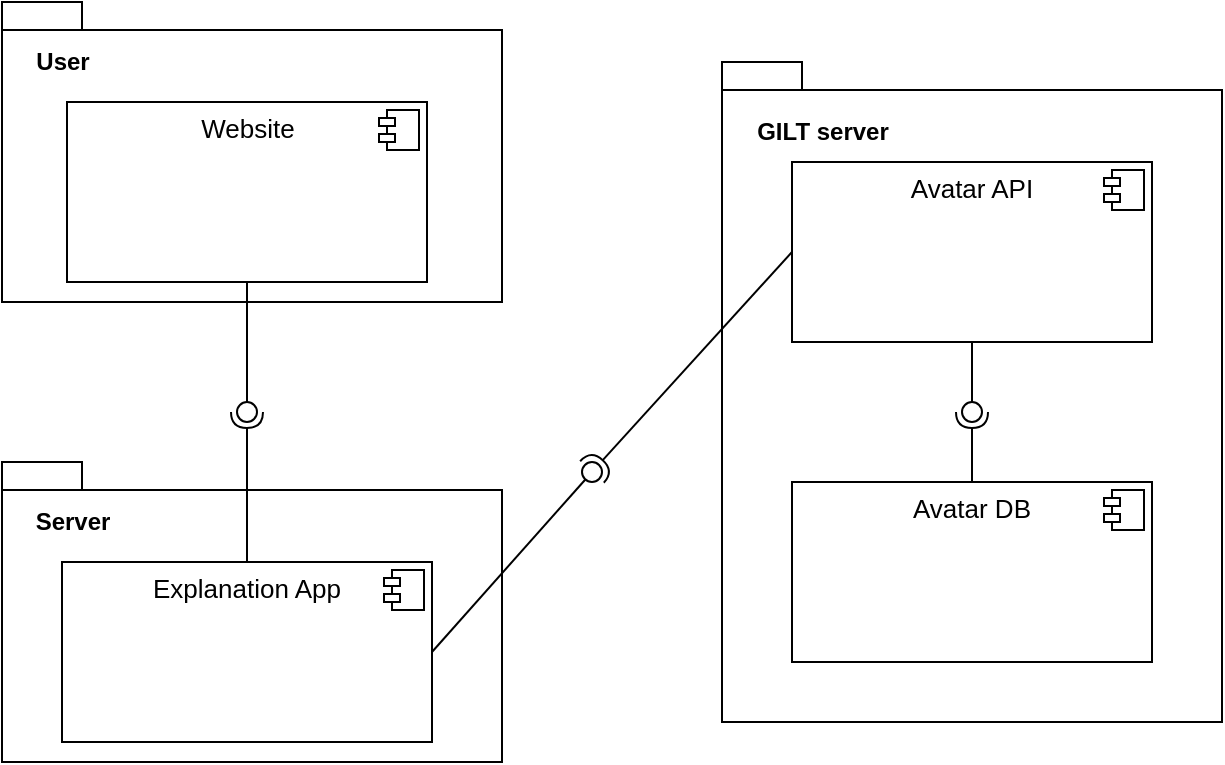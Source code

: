 <mxfile version="12.7.2" type="device"><diagram id="9UU4KCVUn6b3eLITSDzK" name="Page-1"><mxGraphModel dx="1422" dy="800" grid="1" gridSize="10" guides="1" tooltips="1" connect="1" arrows="1" fold="1" page="1" pageScale="1" pageWidth="827" pageHeight="1169" math="0" shadow="0"><root><mxCell id="0"/><mxCell id="1" parent="0"/><mxCell id="pBNKaGoS1km_KQyFbF-W-1" value="" style="shape=folder;fontStyle=1;spacingTop=10;tabWidth=40;tabHeight=14;tabPosition=left;html=1;" vertex="1" parent="1"><mxGeometry x="130" y="340" width="250" height="150" as="geometry"/></mxCell><mxCell id="pBNKaGoS1km_KQyFbF-W-5" value="" style="shape=folder;fontStyle=1;spacingTop=10;tabWidth=40;tabHeight=14;tabPosition=left;html=1;" vertex="1" parent="1"><mxGeometry x="130" y="570" width="250" height="150" as="geometry"/></mxCell><mxCell id="pBNKaGoS1km_KQyFbF-W-6" value="&lt;p style=&quot;margin: 0px ; margin-top: 6px ; text-align: center&quot;&gt;&lt;font style=&quot;font-size: 13px&quot;&gt;Explanation App&lt;/font&gt;&lt;/p&gt;" style="align=left;overflow=fill;html=1;" vertex="1" parent="1"><mxGeometry x="160" y="620" width="185" height="90" as="geometry"/></mxCell><mxCell id="pBNKaGoS1km_KQyFbF-W-7" value="" style="shape=component;jettyWidth=8;jettyHeight=4;" vertex="1" parent="pBNKaGoS1km_KQyFbF-W-6"><mxGeometry x="1" width="20" height="20" relative="1" as="geometry"><mxPoint x="-24" y="4" as="offset"/></mxGeometry></mxCell><mxCell id="pBNKaGoS1km_KQyFbF-W-8" value="" style="shape=folder;fontStyle=1;spacingTop=10;tabWidth=40;tabHeight=14;tabPosition=left;html=1;" vertex="1" parent="1"><mxGeometry x="490" y="370" width="250" height="330" as="geometry"/></mxCell><mxCell id="pBNKaGoS1km_KQyFbF-W-11" value="" style="rounded=0;orthogonalLoop=1;jettySize=auto;html=1;endArrow=none;endFill=0;exitX=0.5;exitY=1;exitDx=0;exitDy=0;" edge="1" target="pBNKaGoS1km_KQyFbF-W-13" parent="1" source="pBNKaGoS1km_KQyFbF-W-16"><mxGeometry relative="1" as="geometry"><mxPoint x="360" y="435" as="sourcePoint"/></mxGeometry></mxCell><mxCell id="pBNKaGoS1km_KQyFbF-W-12" value="" style="rounded=0;orthogonalLoop=1;jettySize=auto;html=1;endArrow=halfCircle;endFill=0;entryX=0.5;entryY=0.5;entryDx=0;entryDy=0;endSize=6;strokeWidth=1;exitX=0.5;exitY=0;exitDx=0;exitDy=0;" edge="1" target="pBNKaGoS1km_KQyFbF-W-13" parent="1" source="pBNKaGoS1km_KQyFbF-W-6"><mxGeometry relative="1" as="geometry"><mxPoint x="430" y="505" as="sourcePoint"/></mxGeometry></mxCell><mxCell id="pBNKaGoS1km_KQyFbF-W-13" value="" style="ellipse;whiteSpace=wrap;html=1;fontFamily=Helvetica;fontSize=12;fontColor=#000000;align=center;strokeColor=#000000;fillColor=#ffffff;points=[];aspect=fixed;resizable=0;" vertex="1" parent="1"><mxGeometry x="247.5" y="540" width="10" height="10" as="geometry"/></mxCell><mxCell id="pBNKaGoS1km_KQyFbF-W-16" value="&lt;p style=&quot;margin: 0px ; margin-top: 6px ; text-align: center&quot;&gt;&lt;font style=&quot;font-size: 13px&quot;&gt;Website&lt;/font&gt;&lt;/p&gt;" style="align=left;overflow=fill;html=1;" vertex="1" parent="1"><mxGeometry x="162.5" y="390" width="180" height="90" as="geometry"/></mxCell><mxCell id="pBNKaGoS1km_KQyFbF-W-17" value="" style="shape=component;jettyWidth=8;jettyHeight=4;" vertex="1" parent="pBNKaGoS1km_KQyFbF-W-16"><mxGeometry x="1" width="20" height="20" relative="1" as="geometry"><mxPoint x="-24" y="4" as="offset"/></mxGeometry></mxCell><mxCell id="pBNKaGoS1km_KQyFbF-W-18" value="&lt;p style=&quot;margin: 0px ; margin-top: 6px ; text-align: center&quot;&gt;&lt;font style=&quot;font-size: 13px&quot;&gt;Avatar API&lt;/font&gt;&lt;/p&gt;" style="align=left;overflow=fill;html=1;" vertex="1" parent="1"><mxGeometry x="525" y="420" width="180" height="90" as="geometry"/></mxCell><mxCell id="pBNKaGoS1km_KQyFbF-W-19" value="" style="shape=component;jettyWidth=8;jettyHeight=4;" vertex="1" parent="pBNKaGoS1km_KQyFbF-W-18"><mxGeometry x="1" width="20" height="20" relative="1" as="geometry"><mxPoint x="-24" y="4" as="offset"/></mxGeometry></mxCell><mxCell id="pBNKaGoS1km_KQyFbF-W-20" value="" style="rounded=0;orthogonalLoop=1;jettySize=auto;html=1;endArrow=none;endFill=0;exitX=1;exitY=0.5;exitDx=0;exitDy=0;" edge="1" target="pBNKaGoS1km_KQyFbF-W-22" parent="1" source="pBNKaGoS1km_KQyFbF-W-6"><mxGeometry relative="1" as="geometry"><mxPoint x="390" y="505" as="sourcePoint"/></mxGeometry></mxCell><mxCell id="pBNKaGoS1km_KQyFbF-W-21" value="" style="rounded=0;orthogonalLoop=1;jettySize=auto;html=1;endArrow=halfCircle;endFill=0;entryX=0.5;entryY=0.5;entryDx=0;entryDy=0;endSize=6;strokeWidth=1;exitX=0;exitY=0.5;exitDx=0;exitDy=0;" edge="1" target="pBNKaGoS1km_KQyFbF-W-22" parent="1" source="pBNKaGoS1km_KQyFbF-W-18"><mxGeometry relative="1" as="geometry"><mxPoint x="812.5" y="525" as="sourcePoint"/></mxGeometry></mxCell><mxCell id="pBNKaGoS1km_KQyFbF-W-22" value="" style="ellipse;whiteSpace=wrap;html=1;fontFamily=Helvetica;fontSize=12;fontColor=#000000;align=center;strokeColor=#000000;fillColor=#ffffff;points=[];aspect=fixed;resizable=0;" vertex="1" parent="1"><mxGeometry x="420" y="570" width="10" height="10" as="geometry"/></mxCell><mxCell id="pBNKaGoS1km_KQyFbF-W-23" value="&lt;b&gt;User&lt;/b&gt;" style="text;html=1;align=center;verticalAlign=middle;resizable=0;points=[];autosize=1;" vertex="1" parent="1"><mxGeometry x="140" y="360" width="40" height="20" as="geometry"/></mxCell><mxCell id="pBNKaGoS1km_KQyFbF-W-24" value="&lt;b&gt;GILT server&lt;/b&gt;" style="text;html=1;align=center;verticalAlign=middle;resizable=0;points=[];autosize=1;" vertex="1" parent="1"><mxGeometry x="500" y="395" width="80" height="20" as="geometry"/></mxCell><mxCell id="pBNKaGoS1km_KQyFbF-W-25" value="&lt;b&gt;Server&lt;/b&gt;" style="text;html=1;align=center;verticalAlign=middle;resizable=0;points=[];autosize=1;" vertex="1" parent="1"><mxGeometry x="140" y="590" width="50" height="20" as="geometry"/></mxCell><mxCell id="pBNKaGoS1km_KQyFbF-W-28" value="&lt;p style=&quot;margin: 0px ; margin-top: 6px ; text-align: center&quot;&gt;&lt;font style=&quot;font-size: 13px&quot;&gt;Avatar DB&lt;/font&gt;&lt;/p&gt;" style="align=left;overflow=fill;html=1;" vertex="1" parent="1"><mxGeometry x="525" y="580" width="180" height="90" as="geometry"/></mxCell><mxCell id="pBNKaGoS1km_KQyFbF-W-29" value="" style="shape=component;jettyWidth=8;jettyHeight=4;" vertex="1" parent="pBNKaGoS1km_KQyFbF-W-28"><mxGeometry x="1" width="20" height="20" relative="1" as="geometry"><mxPoint x="-24" y="4" as="offset"/></mxGeometry></mxCell><mxCell id="pBNKaGoS1km_KQyFbF-W-30" value="" style="rounded=0;orthogonalLoop=1;jettySize=auto;html=1;endArrow=none;endFill=0;exitX=0.5;exitY=1;exitDx=0;exitDy=0;" edge="1" target="pBNKaGoS1km_KQyFbF-W-32" parent="1" source="pBNKaGoS1km_KQyFbF-W-18"><mxGeometry relative="1" as="geometry"><mxPoint x="380" y="745" as="sourcePoint"/></mxGeometry></mxCell><mxCell id="pBNKaGoS1km_KQyFbF-W-31" value="" style="rounded=0;orthogonalLoop=1;jettySize=auto;html=1;endArrow=halfCircle;endFill=0;entryX=0.5;entryY=0.5;entryDx=0;entryDy=0;endSize=6;strokeWidth=1;exitX=0.5;exitY=0;exitDx=0;exitDy=0;" edge="1" target="pBNKaGoS1km_KQyFbF-W-32" parent="1" source="pBNKaGoS1km_KQyFbF-W-28"><mxGeometry relative="1" as="geometry"><mxPoint x="420" y="745" as="sourcePoint"/></mxGeometry></mxCell><mxCell id="pBNKaGoS1km_KQyFbF-W-32" value="" style="ellipse;whiteSpace=wrap;html=1;fontFamily=Helvetica;fontSize=12;fontColor=#000000;align=center;strokeColor=#000000;fillColor=#ffffff;points=[];aspect=fixed;resizable=0;" vertex="1" parent="1"><mxGeometry x="610" y="540" width="10" height="10" as="geometry"/></mxCell></root></mxGraphModel></diagram></mxfile>